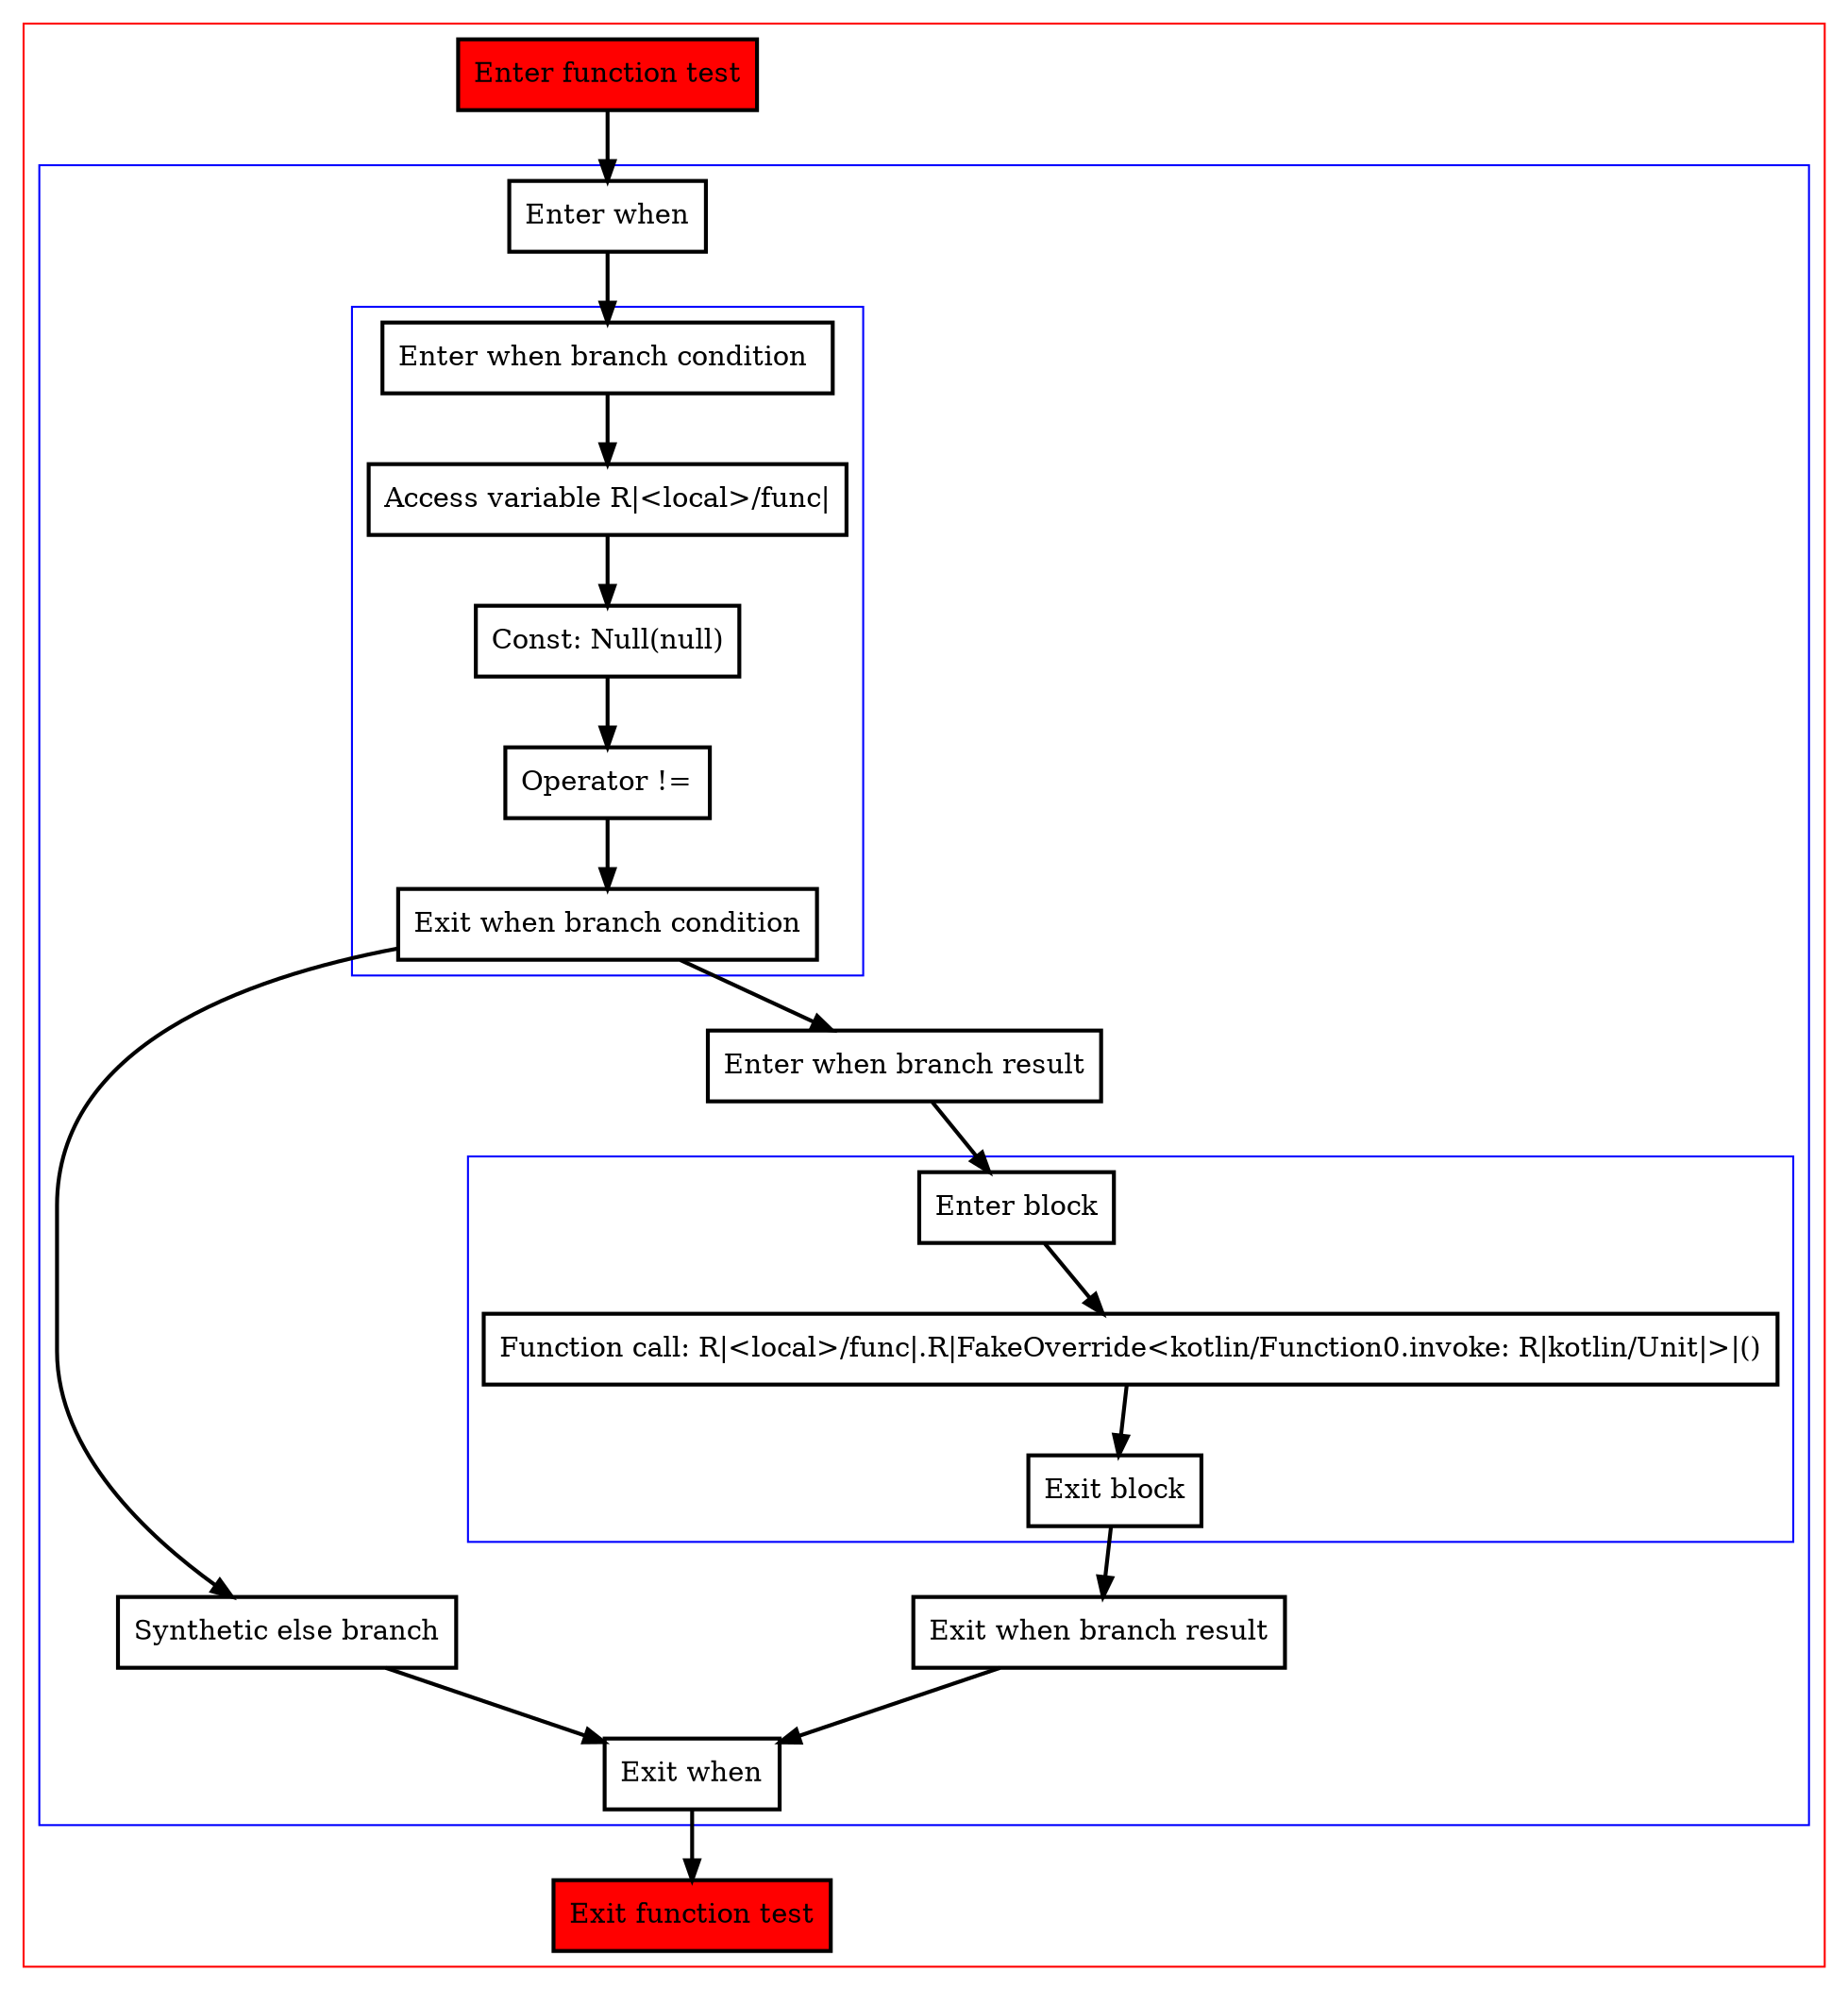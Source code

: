 digraph smartcastOnLambda_kt {
    graph [nodesep=3]
    node [shape=box penwidth=2]
    edge [penwidth=2]

    subgraph cluster_0 {
        color=red
        0 [label="Enter function test" style="filled" fillcolor=red];
        subgraph cluster_1 {
            color=blue
            1 [label="Enter when"];
            subgraph cluster_2 {
                color=blue
                2 [label="Enter when branch condition "];
                3 [label="Access variable R|<local>/func|"];
                4 [label="Const: Null(null)"];
                5 [label="Operator !="];
                6 [label="Exit when branch condition"];
            }
            7 [label="Synthetic else branch"];
            8 [label="Enter when branch result"];
            subgraph cluster_3 {
                color=blue
                9 [label="Enter block"];
                10 [label="Function call: R|<local>/func|.R|FakeOverride<kotlin/Function0.invoke: R|kotlin/Unit|>|()"];
                11 [label="Exit block"];
            }
            12 [label="Exit when branch result"];
            13 [label="Exit when"];
        }
        14 [label="Exit function test" style="filled" fillcolor=red];
    }

    0 -> {1};
    1 -> {2};
    2 -> {3};
    3 -> {4};
    4 -> {5};
    5 -> {6};
    6 -> {8 7};
    7 -> {13};
    8 -> {9};
    9 -> {10};
    10 -> {11};
    11 -> {12};
    12 -> {13};
    13 -> {14};

}
